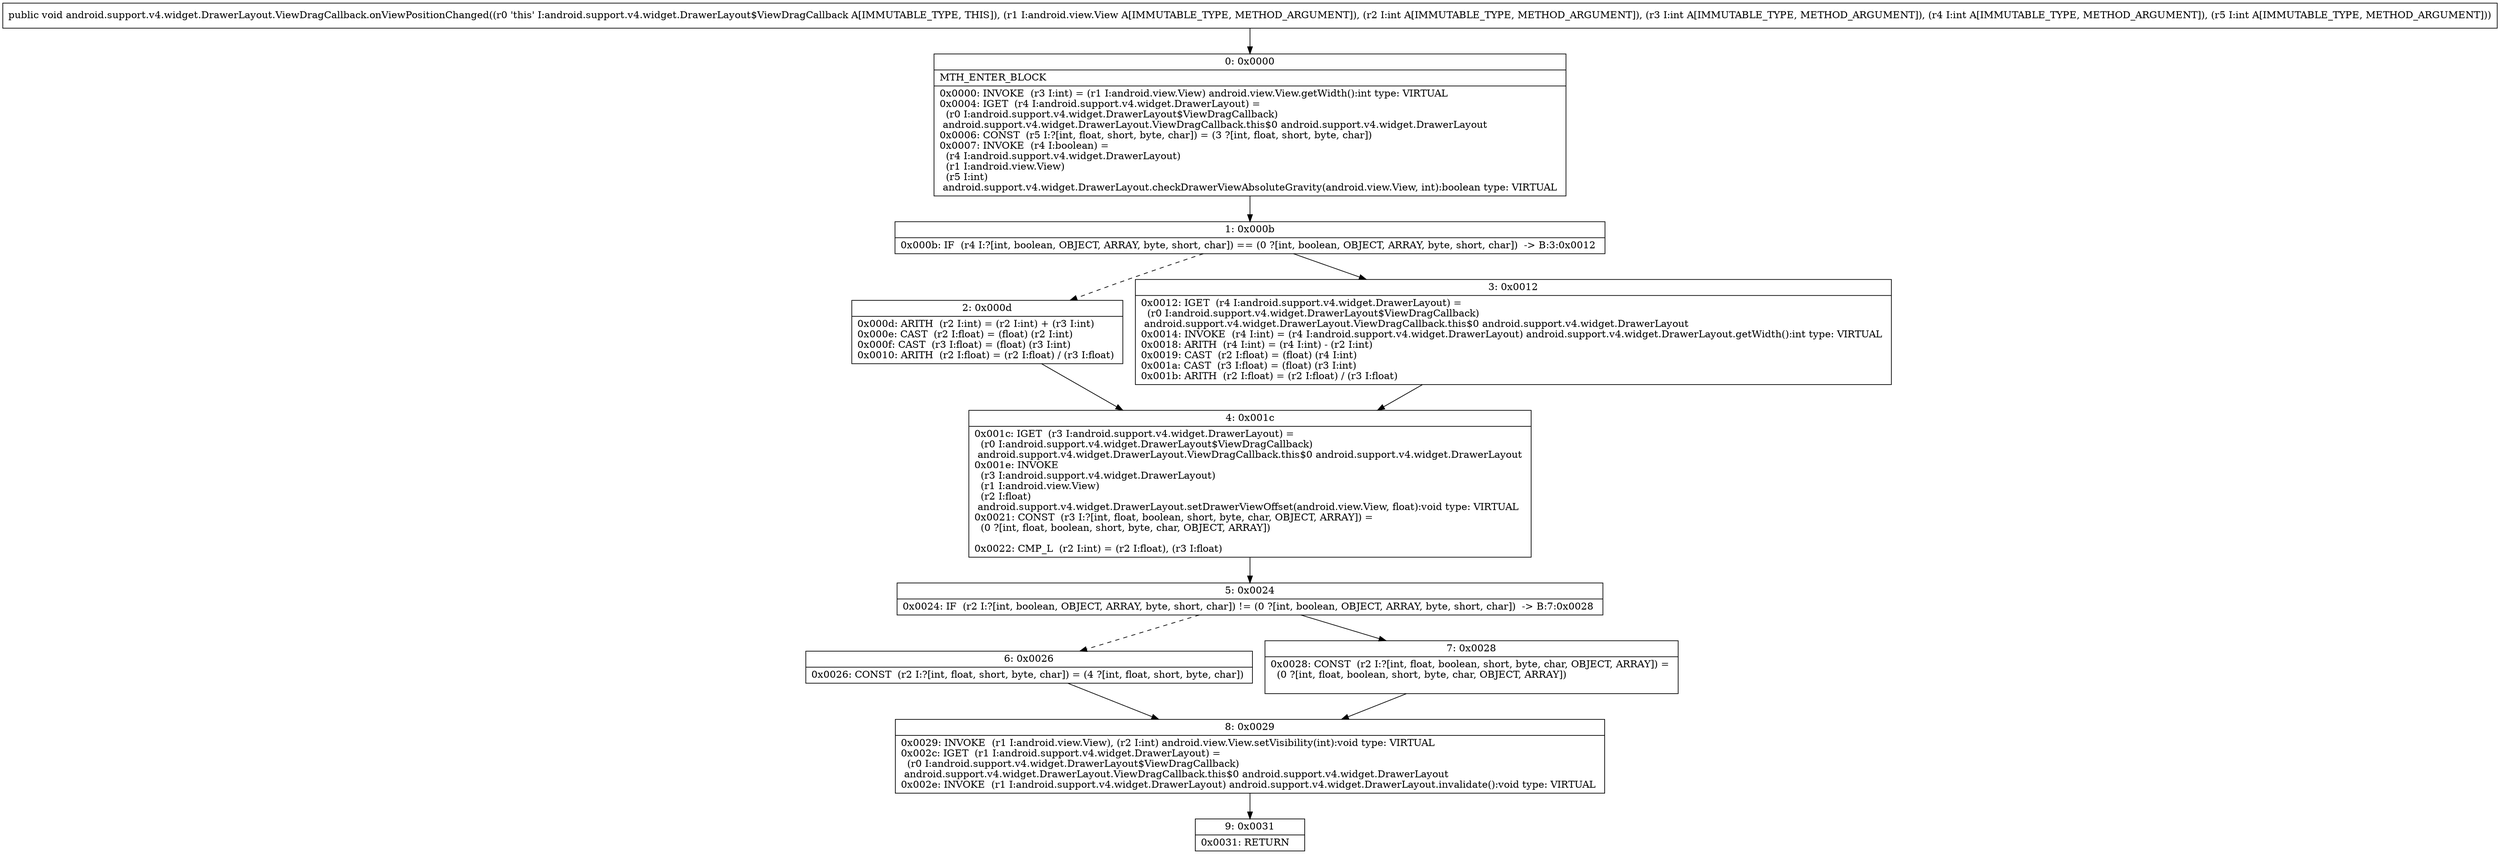 digraph "CFG forandroid.support.v4.widget.DrawerLayout.ViewDragCallback.onViewPositionChanged(Landroid\/view\/View;IIII)V" {
Node_0 [shape=record,label="{0\:\ 0x0000|MTH_ENTER_BLOCK\l|0x0000: INVOKE  (r3 I:int) = (r1 I:android.view.View) android.view.View.getWidth():int type: VIRTUAL \l0x0004: IGET  (r4 I:android.support.v4.widget.DrawerLayout) = \l  (r0 I:android.support.v4.widget.DrawerLayout$ViewDragCallback)\l android.support.v4.widget.DrawerLayout.ViewDragCallback.this$0 android.support.v4.widget.DrawerLayout \l0x0006: CONST  (r5 I:?[int, float, short, byte, char]) = (3 ?[int, float, short, byte, char]) \l0x0007: INVOKE  (r4 I:boolean) = \l  (r4 I:android.support.v4.widget.DrawerLayout)\l  (r1 I:android.view.View)\l  (r5 I:int)\l android.support.v4.widget.DrawerLayout.checkDrawerViewAbsoluteGravity(android.view.View, int):boolean type: VIRTUAL \l}"];
Node_1 [shape=record,label="{1\:\ 0x000b|0x000b: IF  (r4 I:?[int, boolean, OBJECT, ARRAY, byte, short, char]) == (0 ?[int, boolean, OBJECT, ARRAY, byte, short, char])  \-\> B:3:0x0012 \l}"];
Node_2 [shape=record,label="{2\:\ 0x000d|0x000d: ARITH  (r2 I:int) = (r2 I:int) + (r3 I:int) \l0x000e: CAST  (r2 I:float) = (float) (r2 I:int) \l0x000f: CAST  (r3 I:float) = (float) (r3 I:int) \l0x0010: ARITH  (r2 I:float) = (r2 I:float) \/ (r3 I:float) \l}"];
Node_3 [shape=record,label="{3\:\ 0x0012|0x0012: IGET  (r4 I:android.support.v4.widget.DrawerLayout) = \l  (r0 I:android.support.v4.widget.DrawerLayout$ViewDragCallback)\l android.support.v4.widget.DrawerLayout.ViewDragCallback.this$0 android.support.v4.widget.DrawerLayout \l0x0014: INVOKE  (r4 I:int) = (r4 I:android.support.v4.widget.DrawerLayout) android.support.v4.widget.DrawerLayout.getWidth():int type: VIRTUAL \l0x0018: ARITH  (r4 I:int) = (r4 I:int) \- (r2 I:int) \l0x0019: CAST  (r2 I:float) = (float) (r4 I:int) \l0x001a: CAST  (r3 I:float) = (float) (r3 I:int) \l0x001b: ARITH  (r2 I:float) = (r2 I:float) \/ (r3 I:float) \l}"];
Node_4 [shape=record,label="{4\:\ 0x001c|0x001c: IGET  (r3 I:android.support.v4.widget.DrawerLayout) = \l  (r0 I:android.support.v4.widget.DrawerLayout$ViewDragCallback)\l android.support.v4.widget.DrawerLayout.ViewDragCallback.this$0 android.support.v4.widget.DrawerLayout \l0x001e: INVOKE  \l  (r3 I:android.support.v4.widget.DrawerLayout)\l  (r1 I:android.view.View)\l  (r2 I:float)\l android.support.v4.widget.DrawerLayout.setDrawerViewOffset(android.view.View, float):void type: VIRTUAL \l0x0021: CONST  (r3 I:?[int, float, boolean, short, byte, char, OBJECT, ARRAY]) = \l  (0 ?[int, float, boolean, short, byte, char, OBJECT, ARRAY])\l \l0x0022: CMP_L  (r2 I:int) = (r2 I:float), (r3 I:float) \l}"];
Node_5 [shape=record,label="{5\:\ 0x0024|0x0024: IF  (r2 I:?[int, boolean, OBJECT, ARRAY, byte, short, char]) != (0 ?[int, boolean, OBJECT, ARRAY, byte, short, char])  \-\> B:7:0x0028 \l}"];
Node_6 [shape=record,label="{6\:\ 0x0026|0x0026: CONST  (r2 I:?[int, float, short, byte, char]) = (4 ?[int, float, short, byte, char]) \l}"];
Node_7 [shape=record,label="{7\:\ 0x0028|0x0028: CONST  (r2 I:?[int, float, boolean, short, byte, char, OBJECT, ARRAY]) = \l  (0 ?[int, float, boolean, short, byte, char, OBJECT, ARRAY])\l \l}"];
Node_8 [shape=record,label="{8\:\ 0x0029|0x0029: INVOKE  (r1 I:android.view.View), (r2 I:int) android.view.View.setVisibility(int):void type: VIRTUAL \l0x002c: IGET  (r1 I:android.support.v4.widget.DrawerLayout) = \l  (r0 I:android.support.v4.widget.DrawerLayout$ViewDragCallback)\l android.support.v4.widget.DrawerLayout.ViewDragCallback.this$0 android.support.v4.widget.DrawerLayout \l0x002e: INVOKE  (r1 I:android.support.v4.widget.DrawerLayout) android.support.v4.widget.DrawerLayout.invalidate():void type: VIRTUAL \l}"];
Node_9 [shape=record,label="{9\:\ 0x0031|0x0031: RETURN   \l}"];
MethodNode[shape=record,label="{public void android.support.v4.widget.DrawerLayout.ViewDragCallback.onViewPositionChanged((r0 'this' I:android.support.v4.widget.DrawerLayout$ViewDragCallback A[IMMUTABLE_TYPE, THIS]), (r1 I:android.view.View A[IMMUTABLE_TYPE, METHOD_ARGUMENT]), (r2 I:int A[IMMUTABLE_TYPE, METHOD_ARGUMENT]), (r3 I:int A[IMMUTABLE_TYPE, METHOD_ARGUMENT]), (r4 I:int A[IMMUTABLE_TYPE, METHOD_ARGUMENT]), (r5 I:int A[IMMUTABLE_TYPE, METHOD_ARGUMENT])) }"];
MethodNode -> Node_0;
Node_0 -> Node_1;
Node_1 -> Node_2[style=dashed];
Node_1 -> Node_3;
Node_2 -> Node_4;
Node_3 -> Node_4;
Node_4 -> Node_5;
Node_5 -> Node_6[style=dashed];
Node_5 -> Node_7;
Node_6 -> Node_8;
Node_7 -> Node_8;
Node_8 -> Node_9;
}

